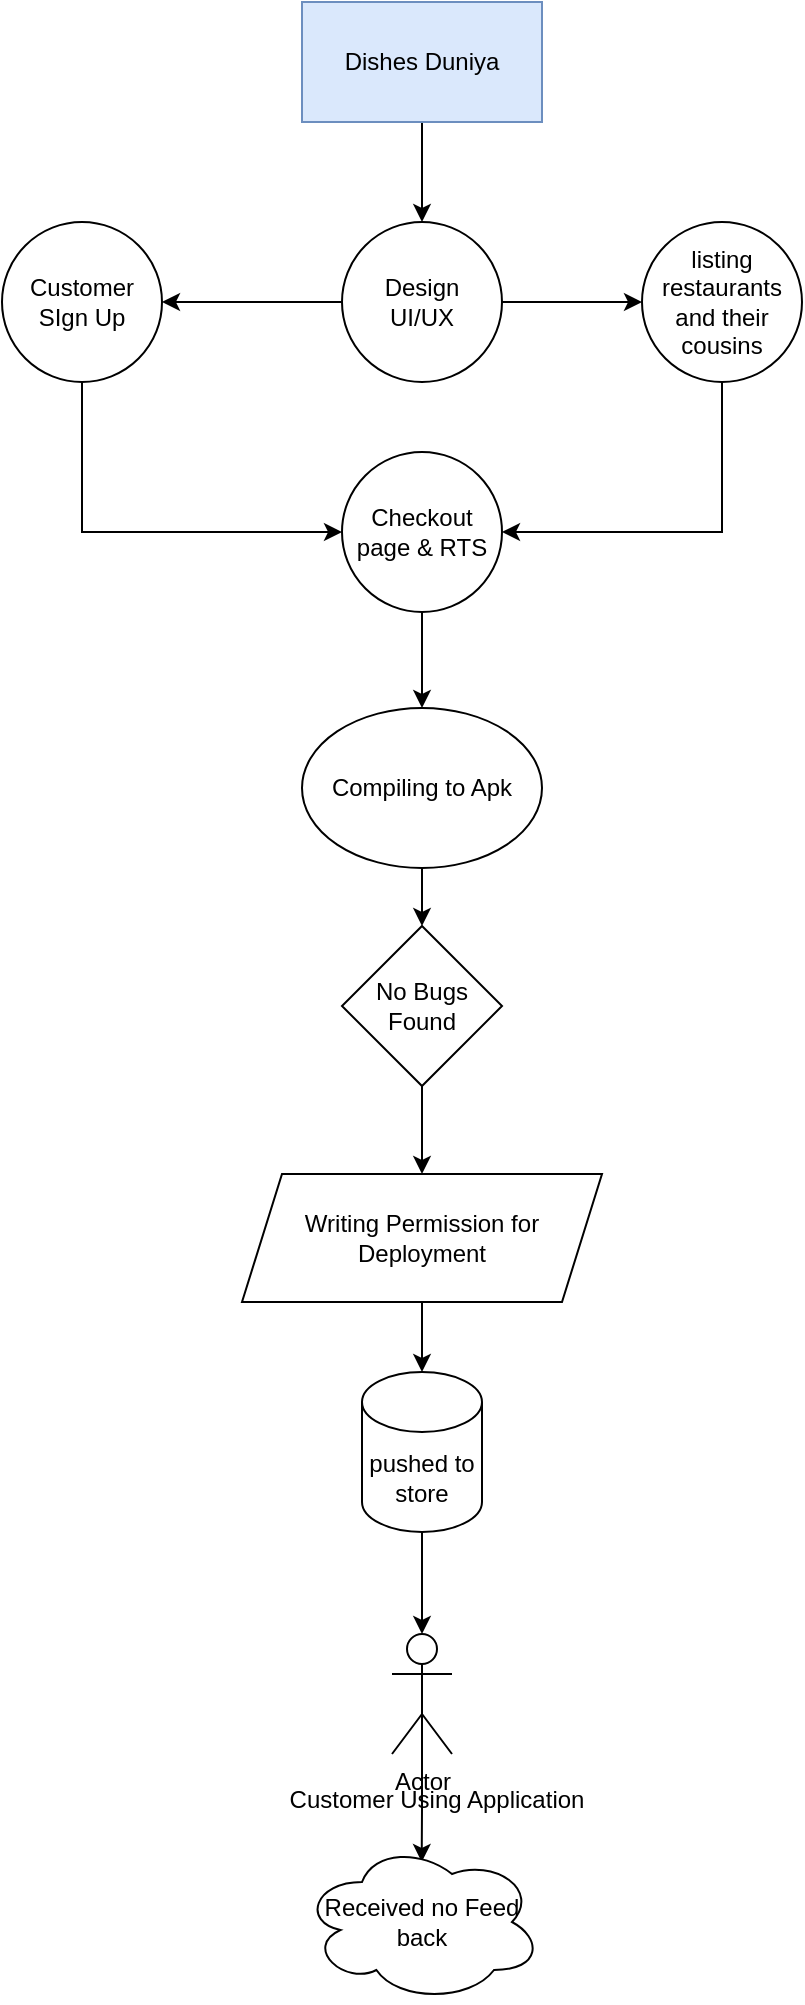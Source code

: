<mxfile version="28.1.1">
  <diagram name="Page-1" id="JjueQZdjkyBJW-pQK4Lv">
    <mxGraphModel dx="772" dy="416" grid="1" gridSize="10" guides="1" tooltips="1" connect="1" arrows="1" fold="1" page="1" pageScale="1" pageWidth="850" pageHeight="1100" math="0" shadow="0">
      <root>
        <mxCell id="0" />
        <mxCell id="1" parent="0" />
        <mxCell id="yPMnBB7jZz5ISV8Qh-8z-8" style="edgeStyle=orthogonalEdgeStyle;rounded=0;orthogonalLoop=1;jettySize=auto;html=1;exitX=0.5;exitY=1;exitDx=0;exitDy=0;" edge="1" parent="1" source="yPMnBB7jZz5ISV8Qh-8z-1" target="yPMnBB7jZz5ISV8Qh-8z-3">
          <mxGeometry relative="1" as="geometry" />
        </mxCell>
        <mxCell id="yPMnBB7jZz5ISV8Qh-8z-1" value="Dishes Duniya" style="rounded=0;whiteSpace=wrap;html=1;fillColor=#dae8fc;strokeColor=#6c8ebf;" vertex="1" parent="1">
          <mxGeometry x="340" y="30" width="120" height="60" as="geometry" />
        </mxCell>
        <mxCell id="yPMnBB7jZz5ISV8Qh-8z-15" style="edgeStyle=orthogonalEdgeStyle;rounded=0;orthogonalLoop=1;jettySize=auto;html=1;exitX=0.5;exitY=1;exitDx=0;exitDy=0;entryX=0;entryY=0.5;entryDx=0;entryDy=0;" edge="1" parent="1" source="yPMnBB7jZz5ISV8Qh-8z-2" target="yPMnBB7jZz5ISV8Qh-8z-5">
          <mxGeometry relative="1" as="geometry" />
        </mxCell>
        <mxCell id="yPMnBB7jZz5ISV8Qh-8z-2" value="Customer SIgn Up" style="ellipse;whiteSpace=wrap;html=1;aspect=fixed;" vertex="1" parent="1">
          <mxGeometry x="190" y="140" width="80" height="80" as="geometry" />
        </mxCell>
        <mxCell id="yPMnBB7jZz5ISV8Qh-8z-13" style="edgeStyle=orthogonalEdgeStyle;rounded=0;orthogonalLoop=1;jettySize=auto;html=1;exitX=0;exitY=0.5;exitDx=0;exitDy=0;entryX=1;entryY=0.5;entryDx=0;entryDy=0;" edge="1" parent="1" source="yPMnBB7jZz5ISV8Qh-8z-3" target="yPMnBB7jZz5ISV8Qh-8z-2">
          <mxGeometry relative="1" as="geometry" />
        </mxCell>
        <mxCell id="yPMnBB7jZz5ISV8Qh-8z-14" style="edgeStyle=orthogonalEdgeStyle;rounded=0;orthogonalLoop=1;jettySize=auto;html=1;exitX=1;exitY=0.5;exitDx=0;exitDy=0;entryX=0;entryY=0.5;entryDx=0;entryDy=0;" edge="1" parent="1" source="yPMnBB7jZz5ISV8Qh-8z-3" target="yPMnBB7jZz5ISV8Qh-8z-4">
          <mxGeometry relative="1" as="geometry" />
        </mxCell>
        <mxCell id="yPMnBB7jZz5ISV8Qh-8z-3" value="Design&lt;div&gt;UI/UX&lt;/div&gt;" style="ellipse;whiteSpace=wrap;html=1;aspect=fixed;" vertex="1" parent="1">
          <mxGeometry x="360" y="140" width="80" height="80" as="geometry" />
        </mxCell>
        <mxCell id="yPMnBB7jZz5ISV8Qh-8z-16" style="edgeStyle=orthogonalEdgeStyle;rounded=0;orthogonalLoop=1;jettySize=auto;html=1;exitX=0.5;exitY=1;exitDx=0;exitDy=0;entryX=1;entryY=0.5;entryDx=0;entryDy=0;" edge="1" parent="1" source="yPMnBB7jZz5ISV8Qh-8z-4" target="yPMnBB7jZz5ISV8Qh-8z-5">
          <mxGeometry relative="1" as="geometry" />
        </mxCell>
        <mxCell id="yPMnBB7jZz5ISV8Qh-8z-4" value="listing restaurants and their cousins" style="ellipse;whiteSpace=wrap;html=1;aspect=fixed;" vertex="1" parent="1">
          <mxGeometry x="510" y="140" width="80" height="80" as="geometry" />
        </mxCell>
        <mxCell id="yPMnBB7jZz5ISV8Qh-8z-17" style="edgeStyle=orthogonalEdgeStyle;rounded=0;orthogonalLoop=1;jettySize=auto;html=1;exitX=0.5;exitY=1;exitDx=0;exitDy=0;entryX=0.5;entryY=0;entryDx=0;entryDy=0;" edge="1" parent="1" source="yPMnBB7jZz5ISV8Qh-8z-5" target="yPMnBB7jZz5ISV8Qh-8z-9">
          <mxGeometry relative="1" as="geometry" />
        </mxCell>
        <mxCell id="yPMnBB7jZz5ISV8Qh-8z-5" value="Checkout page &amp;amp; RTS" style="ellipse;whiteSpace=wrap;html=1;aspect=fixed;" vertex="1" parent="1">
          <mxGeometry x="360" y="255" width="80" height="80" as="geometry" />
        </mxCell>
        <mxCell id="yPMnBB7jZz5ISV8Qh-8z-18" style="edgeStyle=orthogonalEdgeStyle;rounded=0;orthogonalLoop=1;jettySize=auto;html=1;exitX=0.5;exitY=1;exitDx=0;exitDy=0;entryX=0.5;entryY=0;entryDx=0;entryDy=0;" edge="1" parent="1" source="yPMnBB7jZz5ISV8Qh-8z-9" target="yPMnBB7jZz5ISV8Qh-8z-10">
          <mxGeometry relative="1" as="geometry" />
        </mxCell>
        <mxCell id="yPMnBB7jZz5ISV8Qh-8z-9" value="Compiling to Apk" style="ellipse;whiteSpace=wrap;html=1;" vertex="1" parent="1">
          <mxGeometry x="340" y="383" width="120" height="80" as="geometry" />
        </mxCell>
        <mxCell id="yPMnBB7jZz5ISV8Qh-8z-20" style="edgeStyle=orthogonalEdgeStyle;rounded=0;orthogonalLoop=1;jettySize=auto;html=1;exitX=0.5;exitY=1;exitDx=0;exitDy=0;entryX=0.5;entryY=0;entryDx=0;entryDy=0;" edge="1" parent="1" source="yPMnBB7jZz5ISV8Qh-8z-10" target="yPMnBB7jZz5ISV8Qh-8z-11">
          <mxGeometry relative="1" as="geometry" />
        </mxCell>
        <mxCell id="yPMnBB7jZz5ISV8Qh-8z-10" value="No Bugs Found" style="rhombus;whiteSpace=wrap;html=1;" vertex="1" parent="1">
          <mxGeometry x="360" y="492" width="80" height="80" as="geometry" />
        </mxCell>
        <mxCell id="yPMnBB7jZz5ISV8Qh-8z-11" value="Writing Permission for Deployment" style="shape=parallelogram;perimeter=parallelogramPerimeter;whiteSpace=wrap;html=1;fixedSize=1;" vertex="1" parent="1">
          <mxGeometry x="310" y="616" width="180" height="64" as="geometry" />
        </mxCell>
        <mxCell id="yPMnBB7jZz5ISV8Qh-8z-21" value="pushed to store" style="shape=cylinder3;whiteSpace=wrap;html=1;boundedLbl=1;backgroundOutline=1;size=15;" vertex="1" parent="1">
          <mxGeometry x="370" y="715" width="60" height="80" as="geometry" />
        </mxCell>
        <mxCell id="yPMnBB7jZz5ISV8Qh-8z-22" style="edgeStyle=orthogonalEdgeStyle;rounded=0;orthogonalLoop=1;jettySize=auto;html=1;exitX=0.5;exitY=1;exitDx=0;exitDy=0;entryX=0.5;entryY=0;entryDx=0;entryDy=0;entryPerimeter=0;" edge="1" parent="1" source="yPMnBB7jZz5ISV8Qh-8z-11" target="yPMnBB7jZz5ISV8Qh-8z-21">
          <mxGeometry relative="1" as="geometry" />
        </mxCell>
        <mxCell id="yPMnBB7jZz5ISV8Qh-8z-26" style="edgeStyle=orthogonalEdgeStyle;rounded=0;orthogonalLoop=1;jettySize=auto;html=1;exitX=0.5;exitY=0.5;exitDx=0;exitDy=0;exitPerimeter=0;" edge="1" parent="1" source="yPMnBB7jZz5ISV8Qh-8z-23">
          <mxGeometry relative="1" as="geometry">
            <mxPoint x="399.852" y="960" as="targetPoint" />
          </mxGeometry>
        </mxCell>
        <mxCell id="yPMnBB7jZz5ISV8Qh-8z-23" value="Actor" style="shape=umlActor;verticalLabelPosition=bottom;verticalAlign=top;html=1;outlineConnect=0;" vertex="1" parent="1">
          <mxGeometry x="385" y="846" width="30" height="60" as="geometry" />
        </mxCell>
        <mxCell id="yPMnBB7jZz5ISV8Qh-8z-24" style="edgeStyle=orthogonalEdgeStyle;rounded=0;orthogonalLoop=1;jettySize=auto;html=1;exitX=0.5;exitY=1;exitDx=0;exitDy=0;exitPerimeter=0;entryX=0.5;entryY=0;entryDx=0;entryDy=0;entryPerimeter=0;" edge="1" parent="1" source="yPMnBB7jZz5ISV8Qh-8z-21" target="yPMnBB7jZz5ISV8Qh-8z-23">
          <mxGeometry relative="1" as="geometry" />
        </mxCell>
        <mxCell id="yPMnBB7jZz5ISV8Qh-8z-25" value="Customer Using Application" style="text;html=1;align=center;verticalAlign=middle;resizable=0;points=[];autosize=1;strokeColor=none;fillColor=none;" vertex="1" parent="1">
          <mxGeometry x="322" y="914" width="170" height="30" as="geometry" />
        </mxCell>
        <mxCell id="yPMnBB7jZz5ISV8Qh-8z-27" value="Received no Feed back" style="ellipse;shape=cloud;whiteSpace=wrap;html=1;" vertex="1" parent="1">
          <mxGeometry x="340" y="950" width="120" height="80" as="geometry" />
        </mxCell>
      </root>
    </mxGraphModel>
  </diagram>
</mxfile>
